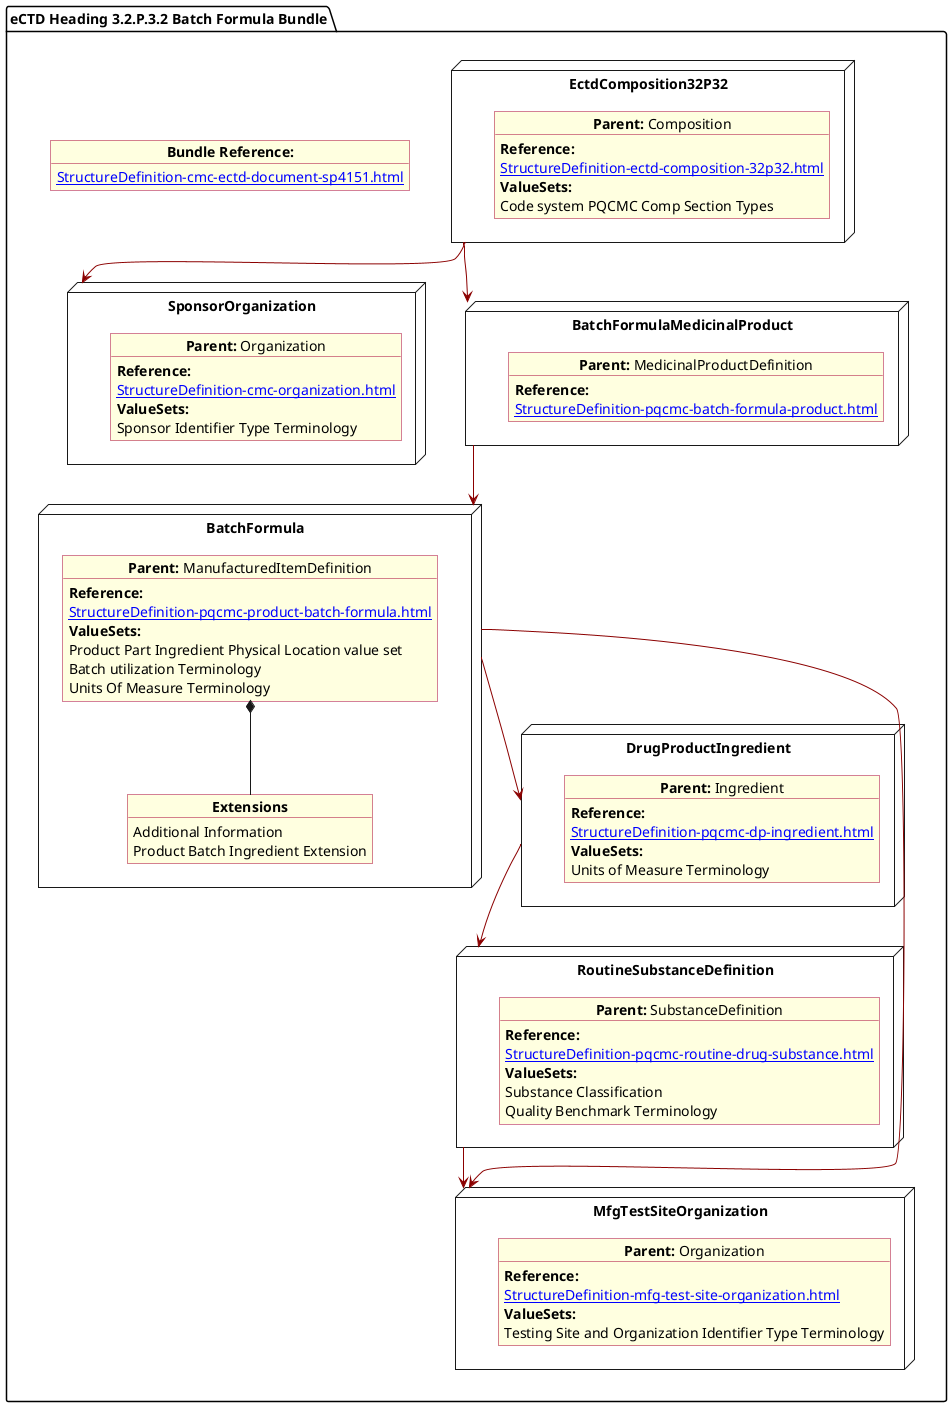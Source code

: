 @startuml BatchForm
allowmixing
'Mixed model of use case and object
skinparam svgDimensionStyle false
skinparam ObjectBackgroundColor LightYellow
skinparam ObjectBorderColor #A80036
skinparam activityDiamondBorderColor #A80036
skinparam activityDiamondBackgroundColor lawnGreen
skinparam ClassBorderThickness 4

package "eCTD Heading 3.2.P.3.2 Batch Formula Bundle" as NODES {

   object "**Bundle Reference:**" as objbun {
              [[StructureDefinition-cmc-ectd-document-sp4151.html]]
    }  

 
node "SponsorOrganization" as NSO { 
      object "**Parent:** Organization" as objAu {
        **Reference:**
      [[StructureDefinition-cmc-organization.html]]
        **ValueSets:**
        Sponsor Identifier Type Terminology 
    }
}

node "DrugProductIngredient" as NNgred { 
      object "**Parent:** Ingredient" as obj10 {
             **Reference:**
      [[StructureDefinition-pqcmc-dp-ingredient.html]]
        **ValueSets:**
        Units of Measure Terminology    
      }      

}
 node "EctdComposition32P32" as N1 { 
      object "**Parent:** Composition" as obj1 {
                   **Reference:**
      [[StructureDefinition-ectd-composition-32p32.html]]
      **ValueSets:**
  Code system PQCMC Comp Section Types
    }
     
}
node "MfgTestSiteOrganization" as NMFG { 
      object "**Parent:** Organization" as objDP {
                   **Reference:**
      [[StructureDefinition-mfg-test-site-organization.html]]
         **ValueSets:**
        Testing Site and Organization Identifier Type Terminology
    }
}

node "RoutineSubstanceDefinition" as NNS { 
      object "**Parent:** SubstanceDefinition" as obj4 {
                   **Reference:**
      [[StructureDefinition-pqcmc-routine-drug-substance.html]]
                **ValueSets:**
                Substance Classification
                Quality Benchmark Terminology
      }  
}
node "BatchFormulaMedicinalProduct" as NN2 { 
      object "**Parent:** MedicinalProductDefinition" as obj32 {
                   **Reference:**
      [[StructureDefinition-pqcmc-batch-formula-product.html]]
          
      }
}

node "BatchFormula" as NN { 
      object "**Parent:** ManufacturedItemDefinition" as obj3 {
         **Reference:**
      [[StructureDefinition-pqcmc-product-batch-formula.html]]
        **ValueSets:**
        Product Part Ingredient Physical Location value set        
        Batch utilization Terminology
        Units Of Measure Terminology
      } 
      object "**Extensions**" as objExs2 {
        Additional Information
        Product Batch Ingredient Extension
}

 obj3 *-- objExs2     
}

NN -[#darkred]-> NMFG
NN -[#darkred]-> NNgred
NN2 -[#darkred]-> NN
N1 -[#darkred]-> NN2
N1 -[#darkred]-> NSO        
NNS -[#darkred]-> NMFG
NNgred -[#darkred]-> NNS

}
@enduml